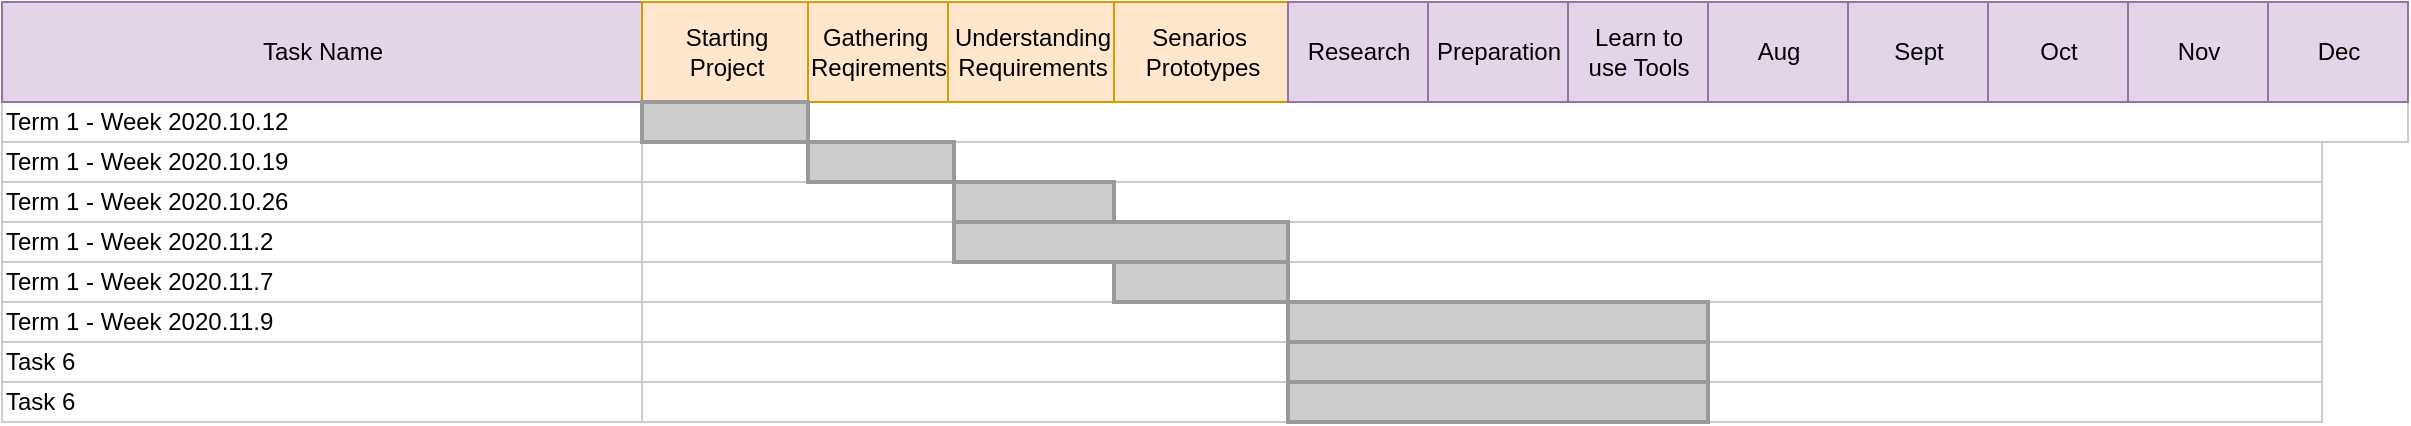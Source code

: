 <mxfile version="14.5.0" type="github">
  <diagram name="Page-1" id="fc2ac565-0d4e-3f0d-88b0-a54af1634ed7">
    <mxGraphModel dx="1422" dy="794" grid="1" gridSize="10" guides="1" tooltips="1" connect="0" arrows="1" fold="1" page="1" pageScale="1.5" pageWidth="1169" pageHeight="827" background="#ffffff" math="0" shadow="0">
      <root>
        <mxCell id="0" style=";html=1;" />
        <mxCell id="1" style=";html=1;" parent="0" />
        <mxCell id="75" value="Term 1 - Week 2020.10.12" style="align=left;strokeColor=#CCCCCC;html=1;" parent="1" vertex="1">
          <mxGeometry x="297.0" y="150.0" width="320.0" height="20.0" as="geometry" />
        </mxCell>
        <mxCell id="80" value="Term 1 - Week 2020.10.19" style="align=left;strokeColor=#CCCCCC;html=1;" parent="1" vertex="1">
          <mxGeometry x="297" y="170.0" width="320" height="20" as="geometry" />
        </mxCell>
        <mxCell id="85" value="Term 1 - Week 2020.10.26" style="align=left;strokeColor=#CCCCCC;html=1;" parent="1" vertex="1">
          <mxGeometry x="297.0" y="190.0" width="320.0" height="20" as="geometry" />
        </mxCell>
        <mxCell id="90" value="Term 1 - Week 2020.11.2" style="align=left;strokeColor=#CCCCCC;html=1;" parent="1" vertex="1">
          <mxGeometry x="297.0" y="210.0" width="320.0" height="20" as="geometry" />
        </mxCell>
        <mxCell id="95" value="Term 1 - Week 2020.11.7" style="align=left;strokeColor=#CCCCCC;html=1;" parent="1" vertex="1">
          <mxGeometry x="297.0" y="230.0" width="320.0" height="20" as="geometry" />
        </mxCell>
        <mxCell id="100" value="Term 1 - Week 2020.11.9" style="align=left;strokeColor=#CCCCCC;html=1;" parent="1" vertex="1">
          <mxGeometry x="297.0" y="250.0" width="320.0" height="20" as="geometry" />
        </mxCell>
        <mxCell id="2" value="Task Name" style="strokeWidth=1;fontStyle=0;html=1;fillColor=#e1d5e7;strokeColor=#9673a6;" parent="1" vertex="1">
          <mxGeometry x="297" y="100" width="320" height="50" as="geometry" />
        </mxCell>
        <mxCell id="67c90442a009f359-289" value="Task 6" style="align=left;strokeColor=#CCCCCC;html=1;" parent="1" vertex="1">
          <mxGeometry x="297.0" y="270.0" width="320.0" height="20" as="geometry" />
        </mxCell>
        <mxCell id="67c90442a009f359-290" value="Task 6" style="align=left;strokeColor=#CCCCCC;html=1;" parent="1" vertex="1">
          <mxGeometry x="297.0" y="290.0" width="320.0" height="20" as="geometry" />
        </mxCell>
        <mxCell id="67c90442a009f359-291" value="" style="align=left;strokeColor=#CCCCCC;html=1;" parent="1" vertex="1">
          <mxGeometry x="627" y="150" width="873" height="20" as="geometry" />
        </mxCell>
        <mxCell id="4" value="Starting &lt;br&gt;Project" style="strokeWidth=1;fontStyle=0;html=1;fillColor=#ffe6cc;strokeColor=#d79b00;" parent="1" vertex="1">
          <mxGeometry x="617" y="100" width="83" height="50" as="geometry" />
        </mxCell>
        <mxCell id="67c90442a009f359-278" value="Gathering&amp;nbsp;&lt;br&gt;Reqirements" style="strokeWidth=1;fontStyle=0;html=1;fillColor=#ffe6cc;strokeColor=#d79b00;" parent="1" vertex="1">
          <mxGeometry x="700" y="100" width="70" height="50" as="geometry" />
        </mxCell>
        <mxCell id="67c90442a009f359-279" value="Understanding&lt;br&gt;Requirements" style="strokeWidth=1;fontStyle=0;html=1;fillColor=#ffe6cc;strokeColor=#d79b00;" parent="1" vertex="1">
          <mxGeometry x="770" y="100" width="83" height="50" as="geometry" />
        </mxCell>
        <mxCell id="67c90442a009f359-280" value="Senarios&amp;nbsp;&lt;br&gt;Prototypes" style="strokeWidth=1;fontStyle=0;html=1;fillColor=#ffe6cc;strokeColor=#d79b00;" parent="1" vertex="1">
          <mxGeometry x="853" y="100" width="87" height="50" as="geometry" />
        </mxCell>
        <mxCell id="67c90442a009f359-281" value="Research" style="strokeWidth=1;fontStyle=0;html=1;fillColor=#e1d5e7;strokeColor=#9673a6;" parent="1" vertex="1">
          <mxGeometry x="940" y="100" width="70" height="50" as="geometry" />
        </mxCell>
        <mxCell id="67c90442a009f359-282" value="Preparation" style="strokeWidth=1;fontStyle=0;html=1;fillColor=#e1d5e7;strokeColor=#9673a6;" parent="1" vertex="1">
          <mxGeometry x="1010" y="100" width="70" height="50" as="geometry" />
        </mxCell>
        <mxCell id="67c90442a009f359-283" value="Learn to &lt;br&gt;use Tools" style="strokeWidth=1;fontStyle=0;html=1;fillColor=#e1d5e7;strokeColor=#9673a6;" parent="1" vertex="1">
          <mxGeometry x="1080" y="100" width="70" height="50" as="geometry" />
        </mxCell>
        <mxCell id="67c90442a009f359-284" value="Aug" style="strokeWidth=1;fontStyle=0;html=1;fillColor=#e1d5e7;strokeColor=#9673a6;" parent="1" vertex="1">
          <mxGeometry x="1150" y="100" width="70" height="50" as="geometry" />
        </mxCell>
        <mxCell id="67c90442a009f359-285" value="Sept" style="strokeWidth=1;fontStyle=0;html=1;fillColor=#e1d5e7;strokeColor=#9673a6;" parent="1" vertex="1">
          <mxGeometry x="1220" y="100" width="70" height="50" as="geometry" />
        </mxCell>
        <mxCell id="67c90442a009f359-286" value="Oct" style="strokeWidth=1;fontStyle=0;html=1;fillColor=#e1d5e7;strokeColor=#9673a6;" parent="1" vertex="1">
          <mxGeometry x="1290" y="100" width="70" height="50" as="geometry" />
        </mxCell>
        <mxCell id="67c90442a009f359-287" value="Nov" style="strokeWidth=1;fontStyle=0;html=1;fillColor=#e1d5e7;strokeColor=#9673a6;" parent="1" vertex="1">
          <mxGeometry x="1360" y="100" width="70" height="50" as="geometry" />
        </mxCell>
        <mxCell id="67c90442a009f359-288" value="Dec" style="strokeWidth=1;fontStyle=0;html=1;fillColor=#e1d5e7;strokeColor=#9673a6;" parent="1" vertex="1">
          <mxGeometry x="1430" y="100" width="70" height="50" as="geometry" />
        </mxCell>
        <mxCell id="67c90442a009f359-292" value="" style="align=left;strokeColor=#CCCCCC;html=1;" parent="1" vertex="1">
          <mxGeometry x="617" y="170" width="840" height="20" as="geometry" />
        </mxCell>
        <mxCell id="67c90442a009f359-293" value="" style="align=left;strokeColor=#CCCCCC;html=1;" parent="1" vertex="1">
          <mxGeometry x="617" y="190" width="840" height="20" as="geometry" />
        </mxCell>
        <mxCell id="67c90442a009f359-294" value="" style="align=left;strokeColor=#CCCCCC;html=1;" parent="1" vertex="1">
          <mxGeometry x="617" y="210" width="840" height="20" as="geometry" />
        </mxCell>
        <mxCell id="67c90442a009f359-295" value="" style="align=left;strokeColor=#CCCCCC;html=1;" parent="1" vertex="1">
          <mxGeometry x="617" y="230" width="840" height="20" as="geometry" />
        </mxCell>
        <mxCell id="67c90442a009f359-296" value="" style="align=left;strokeColor=#CCCCCC;html=1;" parent="1" vertex="1">
          <mxGeometry x="617" y="250" width="840" height="20" as="geometry" />
        </mxCell>
        <mxCell id="67c90442a009f359-297" value="" style="align=left;strokeColor=#CCCCCC;html=1;" parent="1" vertex="1">
          <mxGeometry x="617" y="270" width="840" height="20" as="geometry" />
        </mxCell>
        <mxCell id="67c90442a009f359-298" value="" style="align=left;strokeColor=#CCCCCC;html=1;" parent="1" vertex="1">
          <mxGeometry x="617" y="290" width="840" height="20" as="geometry" />
        </mxCell>
        <mxCell id="67c90442a009f359-299" value="" style="whiteSpace=wrap;html=1;strokeWidth=2;fillColor=#CCCCCC;gradientColor=none;fontSize=14;align=center;strokeColor=#999999;" parent="1" vertex="1">
          <mxGeometry x="617" y="150" width="83" height="20" as="geometry" />
        </mxCell>
        <mxCell id="67c90442a009f359-300" value="" style="whiteSpace=wrap;html=1;strokeWidth=2;fillColor=#CCCCCC;gradientColor=none;fontSize=14;align=center;strokeColor=#999999;" parent="1" vertex="1">
          <mxGeometry x="700" y="170" width="73" height="20" as="geometry" />
        </mxCell>
        <mxCell id="67c90442a009f359-301" value="" style="whiteSpace=wrap;html=1;strokeWidth=2;fillColor=#CCCCCC;gradientColor=none;fontSize=14;align=center;strokeColor=#999999;" parent="1" vertex="1">
          <mxGeometry x="773" y="190" width="80" height="20" as="geometry" />
        </mxCell>
        <mxCell id="67c90442a009f359-302" value="" style="whiteSpace=wrap;html=1;strokeWidth=2;fillColor=#CCCCCC;gradientColor=none;fontSize=14;align=center;strokeColor=#999999;" parent="1" vertex="1">
          <mxGeometry x="773" y="210" width="167" height="20" as="geometry" />
        </mxCell>
        <mxCell id="67c90442a009f359-303" value="" style="whiteSpace=wrap;html=1;strokeWidth=2;fillColor=#CCCCCC;gradientColor=none;fontSize=14;align=center;strokeColor=#999999;" parent="1" vertex="1">
          <mxGeometry x="853" y="230" width="87" height="20" as="geometry" />
        </mxCell>
        <mxCell id="67c90442a009f359-304" value="" style="whiteSpace=wrap;html=1;strokeWidth=2;fillColor=#CCCCCC;gradientColor=none;fontSize=14;align=center;strokeColor=#999999;" parent="1" vertex="1">
          <mxGeometry x="940" y="250" width="210" height="20" as="geometry" />
        </mxCell>
        <mxCell id="67c90442a009f359-305" value="" style="whiteSpace=wrap;html=1;strokeWidth=2;fillColor=#CCCCCC;gradientColor=none;fontSize=14;align=center;strokeColor=#999999;" parent="1" vertex="1">
          <mxGeometry x="940" y="270" width="210" height="20" as="geometry" />
        </mxCell>
        <mxCell id="67c90442a009f359-306" value="" style="whiteSpace=wrap;html=1;strokeWidth=2;fillColor=#CCCCCC;gradientColor=none;fontSize=14;align=center;strokeColor=#999999;" parent="1" vertex="1">
          <mxGeometry x="940" y="290" width="210" height="20" as="geometry" />
        </mxCell>
      </root>
    </mxGraphModel>
  </diagram>
</mxfile>

